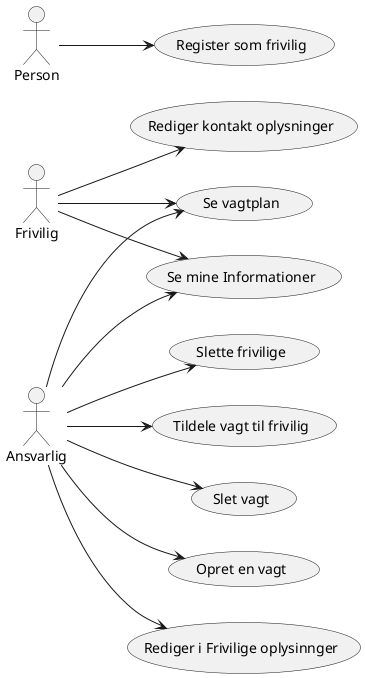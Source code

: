 @startuml
'https://plantuml.com/use-case-diagram
left to right direction

:Ansvarlig: as Ansvarlig
:Frivilig: as Frivilig
:Person: as Person

Person --> (Register som frivilig)
Frivilig --> (Se vagtplan)
Frivilig --> (Rediger kontakt oplysninger)
Ansvarlig --> (Rediger i Frivilige oplysinnger)
Ansvarlig --> (Slette frivilige)
Ansvarlig --> (Tildele vagt til frivilig)
Ansvarlig --> (Se vagtplan)
Ansvarlig --> (Slet vagt)
Ansvarlig --> (Opret en vagt)
Ansvarlig --> (Se mine Informationer)
Frivilig --> (Se mine Informationer)

@enduml